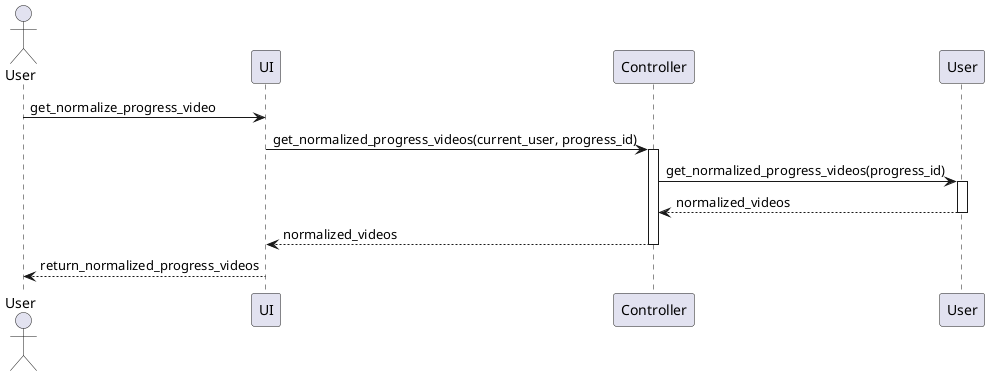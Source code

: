 @startuml Get Normalize Progress Video
actor "User" as UserActor

participant "UI" as Server
participant Controller
participant "User" as UserClass

UserActor -> Server: get_normalize_progress_video
Server -> Controller: get_normalized_progress_videos(current_user, progress_id)
activate Controller
Controller -> UserClass: get_normalized_progress_videos(progress_id)
activate UserClass
UserClass --> Controller: normalized_videos
deactivate UserClass
Controller --> Server: normalized_videos
deactivate Controller

Server --> UserActor: return_normalized_progress_videos


@enduml
